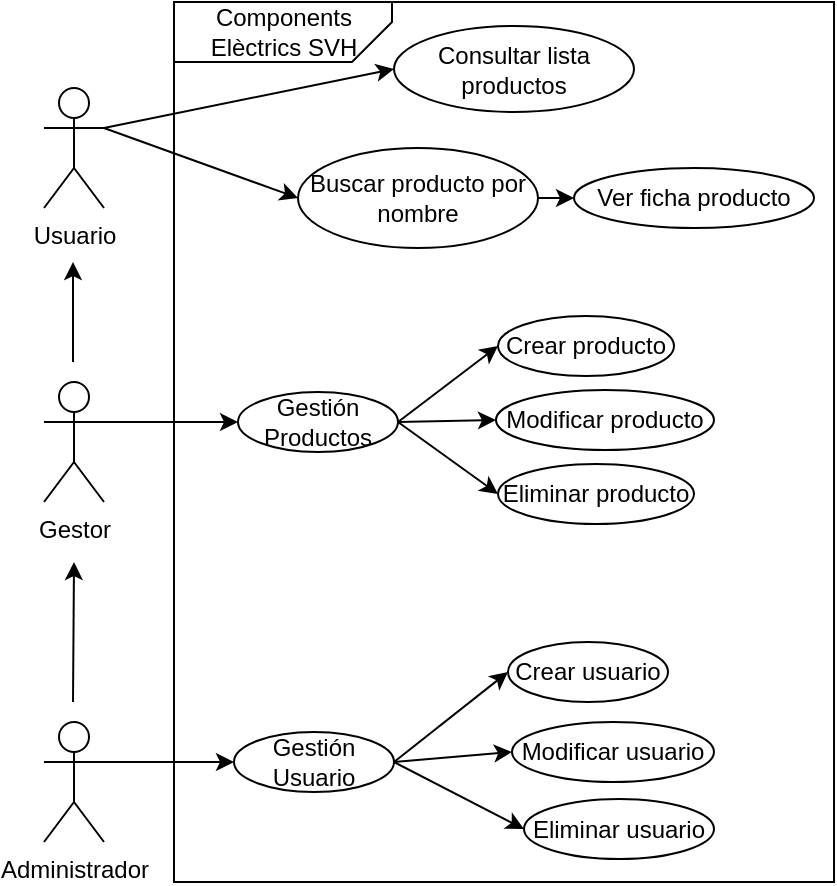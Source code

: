 <mxfile version="21.6.1" type="device">
  <diagram name="Página-1" id="e09IfIIFldhyIKVHW1LO">
    <mxGraphModel dx="1100" dy="516" grid="1" gridSize="10" guides="1" tooltips="1" connect="1" arrows="1" fold="1" page="1" pageScale="1" pageWidth="1169" pageHeight="827" math="0" shadow="0">
      <root>
        <mxCell id="0" />
        <mxCell id="1" parent="0" />
        <mxCell id="HzKu-6MwpvQQ2Ko10_37-14" value="" style="rounded=0;whiteSpace=wrap;html=1;" parent="1" vertex="1">
          <mxGeometry x="130" width="330" height="440" as="geometry" />
        </mxCell>
        <mxCell id="HzKu-6MwpvQQ2Ko10_37-1" value="Usuario" style="shape=umlActor;verticalLabelPosition=bottom;verticalAlign=top;html=1;outlineConnect=0;" parent="1" vertex="1">
          <mxGeometry x="65" y="43" width="30" height="60" as="geometry" />
        </mxCell>
        <mxCell id="HzKu-6MwpvQQ2Ko10_37-2" value="Gestor" style="shape=umlActor;verticalLabelPosition=bottom;verticalAlign=top;html=1;outlineConnect=0;" parent="1" vertex="1">
          <mxGeometry x="65" y="190" width="30" height="60" as="geometry" />
        </mxCell>
        <mxCell id="HzKu-6MwpvQQ2Ko10_37-7" value="Administrador" style="shape=umlActor;verticalLabelPosition=bottom;verticalAlign=top;html=1;outlineConnect=0;" parent="1" vertex="1">
          <mxGeometry x="65" y="360" width="30" height="60" as="geometry" />
        </mxCell>
        <mxCell id="HzKu-6MwpvQQ2Ko10_37-9" value="" style="endArrow=classic;html=1;rounded=0;" parent="1" edge="1">
          <mxGeometry width="50" height="50" relative="1" as="geometry">
            <mxPoint x="79.5" y="180" as="sourcePoint" />
            <mxPoint x="79.5" y="130" as="targetPoint" />
          </mxGeometry>
        </mxCell>
        <mxCell id="HzKu-6MwpvQQ2Ko10_37-12" value="" style="endArrow=classic;html=1;rounded=0;" parent="1" edge="1">
          <mxGeometry width="50" height="50" relative="1" as="geometry">
            <mxPoint x="79.5" y="350" as="sourcePoint" />
            <mxPoint x="80" y="280" as="targetPoint" />
          </mxGeometry>
        </mxCell>
        <mxCell id="HzKu-6MwpvQQ2Ko10_37-15" value="Consultar lista productos" style="ellipse;whiteSpace=wrap;html=1;" parent="1" vertex="1">
          <mxGeometry x="240" y="12" width="120" height="43" as="geometry" />
        </mxCell>
        <mxCell id="HzKu-6MwpvQQ2Ko10_37-16" value="Buscar producto por nombre" style="ellipse;whiteSpace=wrap;html=1;" parent="1" vertex="1">
          <mxGeometry x="192" y="73" width="120" height="50" as="geometry" />
        </mxCell>
        <mxCell id="HzKu-6MwpvQQ2Ko10_37-17" value="Ver ficha producto" style="ellipse;whiteSpace=wrap;html=1;" parent="1" vertex="1">
          <mxGeometry x="330" y="83" width="120" height="30" as="geometry" />
        </mxCell>
        <mxCell id="HzKu-6MwpvQQ2Ko10_37-18" value="Gestión Productos" style="ellipse;whiteSpace=wrap;html=1;" parent="1" vertex="1">
          <mxGeometry x="162" y="195" width="80" height="30" as="geometry" />
        </mxCell>
        <mxCell id="HzKu-6MwpvQQ2Ko10_37-19" value="Eliminar producto" style="ellipse;whiteSpace=wrap;html=1;" parent="1" vertex="1">
          <mxGeometry x="292" y="231" width="98" height="30" as="geometry" />
        </mxCell>
        <mxCell id="HzKu-6MwpvQQ2Ko10_37-20" value="Modificar producto" style="ellipse;whiteSpace=wrap;html=1;" parent="1" vertex="1">
          <mxGeometry x="291" y="194" width="109" height="30" as="geometry" />
        </mxCell>
        <mxCell id="HzKu-6MwpvQQ2Ko10_37-21" value="Crear producto" style="ellipse;whiteSpace=wrap;html=1;" parent="1" vertex="1">
          <mxGeometry x="292" y="157" width="88" height="30" as="geometry" />
        </mxCell>
        <mxCell id="HzKu-6MwpvQQ2Ko10_37-22" value="Gestión Usuario" style="ellipse;whiteSpace=wrap;html=1;" parent="1" vertex="1">
          <mxGeometry x="160" y="365" width="80" height="30" as="geometry" />
        </mxCell>
        <mxCell id="HzKu-6MwpvQQ2Ko10_37-23" value="Eliminar usuario" style="ellipse;whiteSpace=wrap;html=1;" parent="1" vertex="1">
          <mxGeometry x="305" y="398.5" width="95" height="30" as="geometry" />
        </mxCell>
        <mxCell id="HzKu-6MwpvQQ2Ko10_37-24" value="Modificar usuario" style="ellipse;whiteSpace=wrap;html=1;" parent="1" vertex="1">
          <mxGeometry x="299" y="360" width="101" height="30" as="geometry" />
        </mxCell>
        <mxCell id="HzKu-6MwpvQQ2Ko10_37-25" value="Crear usuario" style="ellipse;whiteSpace=wrap;html=1;" parent="1" vertex="1">
          <mxGeometry x="297" y="320" width="80" height="30" as="geometry" />
        </mxCell>
        <mxCell id="HzKu-6MwpvQQ2Ko10_37-26" value="" style="endArrow=classic;html=1;rounded=0;exitX=1;exitY=0.333;exitDx=0;exitDy=0;exitPerimeter=0;entryX=0;entryY=0.5;entryDx=0;entryDy=0;" parent="1" source="HzKu-6MwpvQQ2Ko10_37-7" target="HzKu-6MwpvQQ2Ko10_37-22" edge="1">
          <mxGeometry width="50" height="50" relative="1" as="geometry">
            <mxPoint x="540" y="290" as="sourcePoint" />
            <mxPoint x="590" y="240" as="targetPoint" />
          </mxGeometry>
        </mxCell>
        <mxCell id="HzKu-6MwpvQQ2Ko10_37-27" value="" style="endArrow=classic;html=1;rounded=0;exitX=1;exitY=0.5;exitDx=0;exitDy=0;entryX=0;entryY=0.5;entryDx=0;entryDy=0;" parent="1" source="HzKu-6MwpvQQ2Ko10_37-22" target="HzKu-6MwpvQQ2Ko10_37-25" edge="1">
          <mxGeometry width="50" height="50" relative="1" as="geometry">
            <mxPoint x="540" y="290" as="sourcePoint" />
            <mxPoint x="590" y="240" as="targetPoint" />
          </mxGeometry>
        </mxCell>
        <mxCell id="HzKu-6MwpvQQ2Ko10_37-28" value="" style="endArrow=classic;html=1;rounded=0;exitX=1;exitY=0.5;exitDx=0;exitDy=0;entryX=0;entryY=0.5;entryDx=0;entryDy=0;" parent="1" source="HzKu-6MwpvQQ2Ko10_37-22" target="HzKu-6MwpvQQ2Ko10_37-24" edge="1">
          <mxGeometry width="50" height="50" relative="1" as="geometry">
            <mxPoint x="540" y="290" as="sourcePoint" />
            <mxPoint x="590" y="240" as="targetPoint" />
          </mxGeometry>
        </mxCell>
        <mxCell id="HzKu-6MwpvQQ2Ko10_37-29" value="" style="endArrow=classic;html=1;rounded=0;exitX=1;exitY=0.5;exitDx=0;exitDy=0;entryX=0;entryY=0.5;entryDx=0;entryDy=0;" parent="1" source="HzKu-6MwpvQQ2Ko10_37-22" target="HzKu-6MwpvQQ2Ko10_37-23" edge="1">
          <mxGeometry width="50" height="50" relative="1" as="geometry">
            <mxPoint x="540" y="290" as="sourcePoint" />
            <mxPoint x="590" y="240" as="targetPoint" />
          </mxGeometry>
        </mxCell>
        <mxCell id="HzKu-6MwpvQQ2Ko10_37-30" value="" style="endArrow=classic;html=1;rounded=0;exitX=1;exitY=0.333;exitDx=0;exitDy=0;exitPerimeter=0;entryX=0;entryY=0.5;entryDx=0;entryDy=0;" parent="1" source="HzKu-6MwpvQQ2Ko10_37-2" target="HzKu-6MwpvQQ2Ko10_37-18" edge="1">
          <mxGeometry width="50" height="50" relative="1" as="geometry">
            <mxPoint x="540" y="290" as="sourcePoint" />
            <mxPoint x="590" y="240" as="targetPoint" />
          </mxGeometry>
        </mxCell>
        <mxCell id="HzKu-6MwpvQQ2Ko10_37-31" value="" style="endArrow=classic;html=1;rounded=0;exitX=1;exitY=0.5;exitDx=0;exitDy=0;entryX=0;entryY=0.5;entryDx=0;entryDy=0;" parent="1" source="HzKu-6MwpvQQ2Ko10_37-18" target="HzKu-6MwpvQQ2Ko10_37-21" edge="1">
          <mxGeometry width="50" height="50" relative="1" as="geometry">
            <mxPoint x="540" y="290" as="sourcePoint" />
            <mxPoint x="590" y="240" as="targetPoint" />
          </mxGeometry>
        </mxCell>
        <mxCell id="HzKu-6MwpvQQ2Ko10_37-32" value="" style="endArrow=classic;html=1;rounded=0;exitX=1;exitY=0.5;exitDx=0;exitDy=0;entryX=0;entryY=0.5;entryDx=0;entryDy=0;" parent="1" source="HzKu-6MwpvQQ2Ko10_37-18" target="HzKu-6MwpvQQ2Ko10_37-20" edge="1">
          <mxGeometry width="50" height="50" relative="1" as="geometry">
            <mxPoint x="540" y="290" as="sourcePoint" />
            <mxPoint x="590" y="240" as="targetPoint" />
          </mxGeometry>
        </mxCell>
        <mxCell id="HzKu-6MwpvQQ2Ko10_37-33" value="" style="endArrow=classic;html=1;rounded=0;exitX=1;exitY=0.5;exitDx=0;exitDy=0;entryX=0;entryY=0.5;entryDx=0;entryDy=0;" parent="1" source="HzKu-6MwpvQQ2Ko10_37-18" target="HzKu-6MwpvQQ2Ko10_37-19" edge="1">
          <mxGeometry width="50" height="50" relative="1" as="geometry">
            <mxPoint x="540" y="290" as="sourcePoint" />
            <mxPoint x="590" y="240" as="targetPoint" />
          </mxGeometry>
        </mxCell>
        <mxCell id="HzKu-6MwpvQQ2Ko10_37-34" value="" style="endArrow=classic;html=1;rounded=0;exitX=1;exitY=0.5;exitDx=0;exitDy=0;entryX=0;entryY=0.5;entryDx=0;entryDy=0;" parent="1" source="HzKu-6MwpvQQ2Ko10_37-16" target="HzKu-6MwpvQQ2Ko10_37-17" edge="1">
          <mxGeometry width="50" height="50" relative="1" as="geometry">
            <mxPoint x="540" y="290" as="sourcePoint" />
            <mxPoint x="590" y="240" as="targetPoint" />
          </mxGeometry>
        </mxCell>
        <mxCell id="HzKu-6MwpvQQ2Ko10_37-35" value="" style="endArrow=classic;html=1;rounded=0;exitX=1;exitY=0.333;exitDx=0;exitDy=0;exitPerimeter=0;entryX=0;entryY=0.5;entryDx=0;entryDy=0;" parent="1" source="HzKu-6MwpvQQ2Ko10_37-1" target="HzKu-6MwpvQQ2Ko10_37-15" edge="1">
          <mxGeometry width="50" height="50" relative="1" as="geometry">
            <mxPoint x="540" y="290" as="sourcePoint" />
            <mxPoint x="590" y="240" as="targetPoint" />
          </mxGeometry>
        </mxCell>
        <mxCell id="HzKu-6MwpvQQ2Ko10_37-36" value="" style="endArrow=classic;html=1;rounded=0;exitX=1;exitY=0.333;exitDx=0;exitDy=0;exitPerimeter=0;entryX=0;entryY=0.5;entryDx=0;entryDy=0;" parent="1" source="HzKu-6MwpvQQ2Ko10_37-1" target="HzKu-6MwpvQQ2Ko10_37-16" edge="1">
          <mxGeometry width="50" height="50" relative="1" as="geometry">
            <mxPoint x="540" y="290" as="sourcePoint" />
            <mxPoint x="590" y="240" as="targetPoint" />
          </mxGeometry>
        </mxCell>
        <mxCell id="HzKu-6MwpvQQ2Ko10_37-41" value="" style="shape=card;whiteSpace=wrap;html=1;rotation=-180;size=20;" parent="1" vertex="1">
          <mxGeometry x="130" width="109" height="30" as="geometry" />
        </mxCell>
        <mxCell id="HzKu-6MwpvQQ2Ko10_37-42" value="Components Elèctrics SVH" style="text;html=1;strokeColor=none;fillColor=none;align=center;verticalAlign=middle;whiteSpace=wrap;rounded=0;" parent="1" vertex="1">
          <mxGeometry x="144.5" width="80" height="30" as="geometry" />
        </mxCell>
      </root>
    </mxGraphModel>
  </diagram>
</mxfile>
